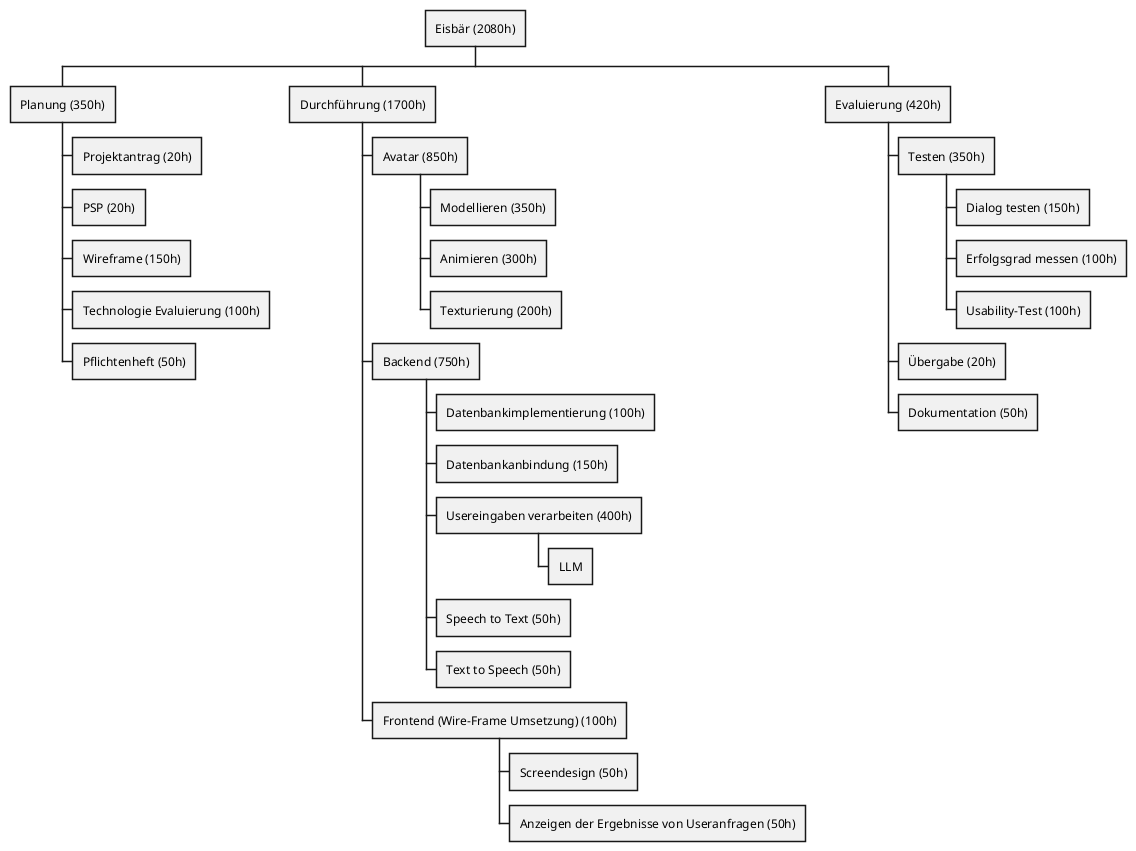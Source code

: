 @startwbs
* Eisbär (2080h)

** Planung (350h)

*** Projektantrag (20h)
*** PSP (20h)
*** Wireframe (150h)
*** Technologie Evaluierung (100h)
*** Pflichtenheft (50h)

** Durchführung (1700h)

*** Avatar (850h)

**** Modellieren (350h)
**** Animieren (300h)
**** Texturierung (200h)

*** Backend (750h)

**** Datenbankimplementierung (100h)
**** Datenbankanbindung (150h)
**** Usereingaben verarbeiten (400h)
***** LLM
**** Speech to Text (50h)
**** Text to Speech (50h)

*** Frontend (Wire-Frame Umsetzung) (100h)

**** Screendesign (50h)
**** Anzeigen der Ergebnisse von Useranfragen (50h)

** Evaluierung (420h)

*** Testen (350h)

**** Dialog testen (150h)
**** Erfolgsgrad messen (100h)
**** Usability-Test (100h)

*** Übergabe (20h)

*** Dokumentation (50h)
@endwbs